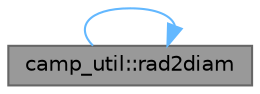 digraph "camp_util::rad2diam"
{
 // LATEX_PDF_SIZE
  bgcolor="transparent";
  edge [fontname=Helvetica,fontsize=10,labelfontname=Helvetica,labelfontsize=10];
  node [fontname=Helvetica,fontsize=10,shape=box,height=0.2,width=0.4];
  rankdir="LR";
  Node1 [label="camp_util::rad2diam",height=0.2,width=0.4,color="gray40", fillcolor="grey60", style="filled", fontcolor="black",tooltip="Convert radius (m) to diameter (m)."];
  Node1 -> Node1 [color="steelblue1",style="solid"];
}
